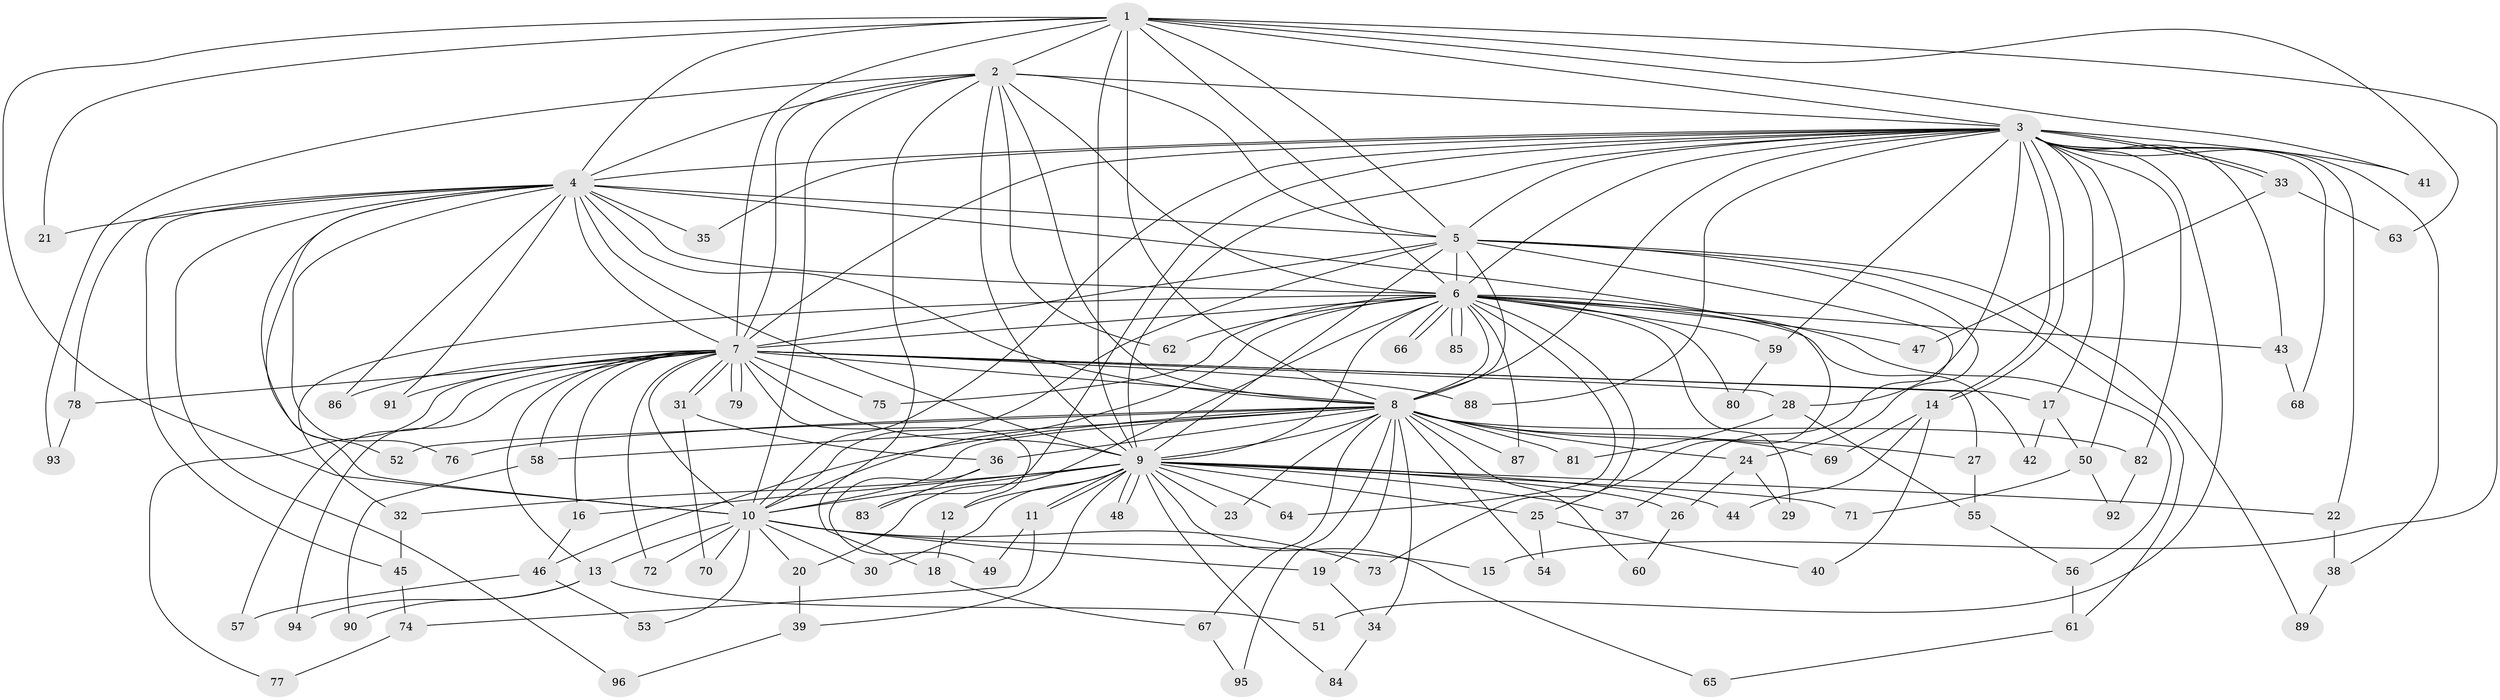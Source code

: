 // Generated by graph-tools (version 1.1) at 2025/49/03/09/25 03:49:28]
// undirected, 96 vertices, 217 edges
graph export_dot {
graph [start="1"]
  node [color=gray90,style=filled];
  1;
  2;
  3;
  4;
  5;
  6;
  7;
  8;
  9;
  10;
  11;
  12;
  13;
  14;
  15;
  16;
  17;
  18;
  19;
  20;
  21;
  22;
  23;
  24;
  25;
  26;
  27;
  28;
  29;
  30;
  31;
  32;
  33;
  34;
  35;
  36;
  37;
  38;
  39;
  40;
  41;
  42;
  43;
  44;
  45;
  46;
  47;
  48;
  49;
  50;
  51;
  52;
  53;
  54;
  55;
  56;
  57;
  58;
  59;
  60;
  61;
  62;
  63;
  64;
  65;
  66;
  67;
  68;
  69;
  70;
  71;
  72;
  73;
  74;
  75;
  76;
  77;
  78;
  79;
  80;
  81;
  82;
  83;
  84;
  85;
  86;
  87;
  88;
  89;
  90;
  91;
  92;
  93;
  94;
  95;
  96;
  1 -- 2;
  1 -- 3;
  1 -- 4;
  1 -- 5;
  1 -- 6;
  1 -- 7;
  1 -- 8;
  1 -- 9;
  1 -- 10;
  1 -- 15;
  1 -- 21;
  1 -- 41;
  1 -- 63;
  2 -- 3;
  2 -- 4;
  2 -- 5;
  2 -- 6;
  2 -- 7;
  2 -- 8;
  2 -- 9;
  2 -- 10;
  2 -- 18;
  2 -- 62;
  2 -- 93;
  3 -- 4;
  3 -- 5;
  3 -- 6;
  3 -- 7;
  3 -- 8;
  3 -- 9;
  3 -- 10;
  3 -- 14;
  3 -- 14;
  3 -- 17;
  3 -- 22;
  3 -- 28;
  3 -- 33;
  3 -- 33;
  3 -- 35;
  3 -- 38;
  3 -- 41;
  3 -- 43;
  3 -- 50;
  3 -- 51;
  3 -- 59;
  3 -- 68;
  3 -- 82;
  3 -- 83;
  3 -- 88;
  4 -- 5;
  4 -- 6;
  4 -- 7;
  4 -- 8;
  4 -- 9;
  4 -- 10;
  4 -- 21;
  4 -- 25;
  4 -- 35;
  4 -- 45;
  4 -- 52;
  4 -- 76;
  4 -- 78;
  4 -- 86;
  4 -- 91;
  4 -- 96;
  5 -- 6;
  5 -- 7;
  5 -- 8;
  5 -- 9;
  5 -- 10;
  5 -- 24;
  5 -- 37;
  5 -- 61;
  5 -- 89;
  6 -- 7;
  6 -- 8;
  6 -- 9;
  6 -- 10;
  6 -- 20;
  6 -- 29;
  6 -- 32;
  6 -- 42;
  6 -- 43;
  6 -- 47;
  6 -- 56;
  6 -- 59;
  6 -- 62;
  6 -- 64;
  6 -- 66;
  6 -- 66;
  6 -- 73;
  6 -- 75;
  6 -- 80;
  6 -- 85;
  6 -- 85;
  6 -- 87;
  7 -- 8;
  7 -- 9;
  7 -- 10;
  7 -- 12;
  7 -- 13;
  7 -- 16;
  7 -- 17;
  7 -- 27;
  7 -- 28;
  7 -- 31;
  7 -- 31;
  7 -- 57;
  7 -- 58;
  7 -- 72;
  7 -- 75;
  7 -- 77;
  7 -- 78;
  7 -- 79;
  7 -- 79;
  7 -- 86;
  7 -- 88;
  7 -- 91;
  7 -- 94;
  8 -- 9;
  8 -- 10;
  8 -- 19;
  8 -- 23;
  8 -- 24;
  8 -- 27;
  8 -- 34;
  8 -- 36;
  8 -- 46;
  8 -- 52;
  8 -- 54;
  8 -- 58;
  8 -- 60;
  8 -- 67;
  8 -- 69;
  8 -- 76;
  8 -- 81;
  8 -- 82;
  8 -- 87;
  8 -- 95;
  9 -- 10;
  9 -- 11;
  9 -- 11;
  9 -- 12;
  9 -- 16;
  9 -- 22;
  9 -- 23;
  9 -- 25;
  9 -- 26;
  9 -- 30;
  9 -- 32;
  9 -- 37;
  9 -- 39;
  9 -- 44;
  9 -- 48;
  9 -- 48;
  9 -- 64;
  9 -- 65;
  9 -- 71;
  9 -- 84;
  10 -- 13;
  10 -- 15;
  10 -- 19;
  10 -- 20;
  10 -- 30;
  10 -- 53;
  10 -- 70;
  10 -- 72;
  10 -- 73;
  11 -- 49;
  11 -- 74;
  12 -- 18;
  13 -- 51;
  13 -- 90;
  13 -- 94;
  14 -- 40;
  14 -- 44;
  14 -- 69;
  16 -- 46;
  17 -- 42;
  17 -- 50;
  18 -- 67;
  19 -- 34;
  20 -- 39;
  22 -- 38;
  24 -- 26;
  24 -- 29;
  25 -- 40;
  25 -- 54;
  26 -- 60;
  27 -- 55;
  28 -- 55;
  28 -- 81;
  31 -- 36;
  31 -- 70;
  32 -- 45;
  33 -- 47;
  33 -- 63;
  34 -- 84;
  36 -- 49;
  36 -- 83;
  38 -- 89;
  39 -- 96;
  43 -- 68;
  45 -- 74;
  46 -- 53;
  46 -- 57;
  50 -- 71;
  50 -- 92;
  55 -- 56;
  56 -- 61;
  58 -- 90;
  59 -- 80;
  61 -- 65;
  67 -- 95;
  74 -- 77;
  78 -- 93;
  82 -- 92;
}

